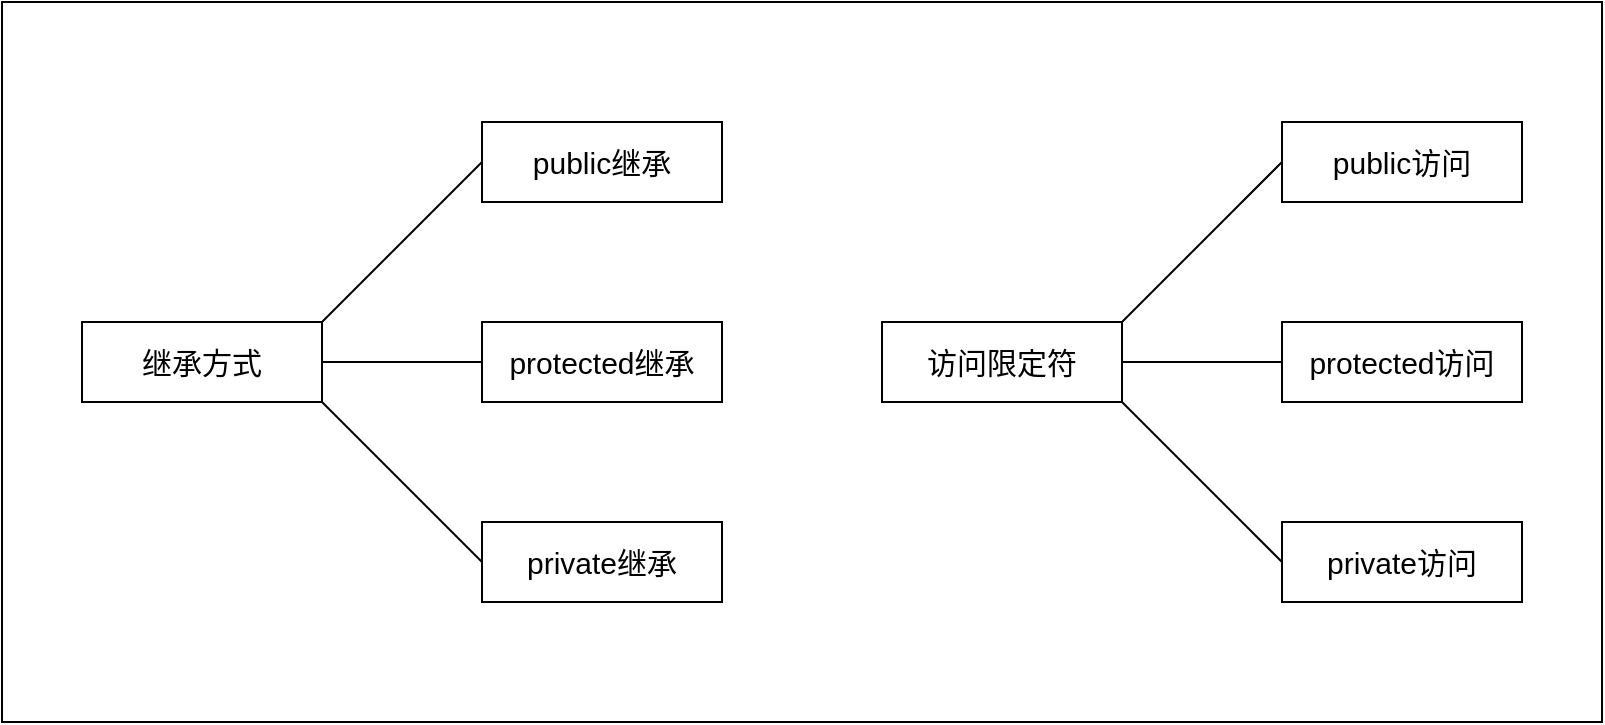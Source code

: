 <mxfile>
    <diagram id="K_aGO_mNULN1w6PpYHSM" name="第 1 页">
        <mxGraphModel dx="1172" dy="819" grid="1" gridSize="10" guides="1" tooltips="1" connect="1" arrows="1" fold="1" page="1" pageScale="1" pageWidth="1169" pageHeight="827" math="0" shadow="0">
            <root>
                <mxCell id="0"/>
                <mxCell id="1" parent="0"/>
                <mxCell id="16" value="" style="rounded=0;whiteSpace=wrap;html=1;" vertex="1" parent="1">
                    <mxGeometry x="40" y="40" width="800" height="360" as="geometry"/>
                </mxCell>
                <mxCell id="2" value="&lt;font style=&quot;font-size: 15px;&quot;&gt;继承方式&lt;/font&gt;" style="rounded=0;whiteSpace=wrap;html=1;" vertex="1" parent="1">
                    <mxGeometry x="80" y="200" width="120" height="40" as="geometry"/>
                </mxCell>
                <mxCell id="3" value="&lt;font style=&quot;font-size: 15px;&quot;&gt;public继承&lt;/font&gt;" style="rounded=0;whiteSpace=wrap;html=1;" vertex="1" parent="1">
                    <mxGeometry x="280" y="100" width="120" height="40" as="geometry"/>
                </mxCell>
                <mxCell id="4" value="&lt;font style=&quot;font-size: 15px;&quot;&gt;protected继承&lt;/font&gt;" style="rounded=0;whiteSpace=wrap;html=1;" vertex="1" parent="1">
                    <mxGeometry x="280" y="200" width="120" height="40" as="geometry"/>
                </mxCell>
                <mxCell id="5" value="&lt;font style=&quot;font-size: 15px;&quot;&gt;private继承&lt;/font&gt;" style="rounded=0;whiteSpace=wrap;html=1;" vertex="1" parent="1">
                    <mxGeometry x="280" y="300" width="120" height="40" as="geometry"/>
                </mxCell>
                <mxCell id="6" value="&lt;font style=&quot;font-size: 15px;&quot;&gt;访问限定符&lt;/font&gt;" style="rounded=0;whiteSpace=wrap;html=1;" vertex="1" parent="1">
                    <mxGeometry x="480" y="200" width="120" height="40" as="geometry"/>
                </mxCell>
                <mxCell id="7" value="&lt;font style=&quot;font-size: 15px;&quot;&gt;public访问&lt;/font&gt;" style="rounded=0;whiteSpace=wrap;html=1;" vertex="1" parent="1">
                    <mxGeometry x="680" y="100" width="120" height="40" as="geometry"/>
                </mxCell>
                <mxCell id="8" value="&lt;font style=&quot;font-size: 15px;&quot;&gt;protected访问&lt;/font&gt;" style="rounded=0;whiteSpace=wrap;html=1;" vertex="1" parent="1">
                    <mxGeometry x="680" y="200" width="120" height="40" as="geometry"/>
                </mxCell>
                <mxCell id="9" value="&lt;font style=&quot;font-size: 15px;&quot;&gt;private访问&lt;/font&gt;" style="rounded=0;whiteSpace=wrap;html=1;" vertex="1" parent="1">
                    <mxGeometry x="680" y="300" width="120" height="40" as="geometry"/>
                </mxCell>
                <mxCell id="10" value="" style="endArrow=none;html=1;entryX=1;entryY=0;entryDx=0;entryDy=0;exitX=0;exitY=0.5;exitDx=0;exitDy=0;" edge="1" parent="1" source="3" target="2">
                    <mxGeometry width="50" height="50" relative="1" as="geometry">
                        <mxPoint x="180" y="420" as="sourcePoint"/>
                        <mxPoint x="230" y="370" as="targetPoint"/>
                    </mxGeometry>
                </mxCell>
                <mxCell id="11" value="" style="endArrow=none;html=1;exitX=1;exitY=0.5;exitDx=0;exitDy=0;entryX=0;entryY=0.5;entryDx=0;entryDy=0;" edge="1" parent="1" source="2" target="4">
                    <mxGeometry width="50" height="50" relative="1" as="geometry">
                        <mxPoint x="200" y="410" as="sourcePoint"/>
                        <mxPoint x="250" y="440" as="targetPoint"/>
                    </mxGeometry>
                </mxCell>
                <mxCell id="12" value="" style="endArrow=none;html=1;exitX=1;exitY=1;exitDx=0;exitDy=0;entryX=0;entryY=0.5;entryDx=0;entryDy=0;" edge="1" parent="1" source="2" target="5">
                    <mxGeometry width="50" height="50" relative="1" as="geometry">
                        <mxPoint x="230" y="490" as="sourcePoint"/>
                        <mxPoint x="280" y="440" as="targetPoint"/>
                    </mxGeometry>
                </mxCell>
                <mxCell id="13" value="" style="endArrow=none;html=1;exitX=1;exitY=0.5;exitDx=0;exitDy=0;entryX=0;entryY=0.5;entryDx=0;entryDy=0;" edge="1" parent="1" source="6" target="8">
                    <mxGeometry width="50" height="50" relative="1" as="geometry">
                        <mxPoint x="560" y="400" as="sourcePoint"/>
                        <mxPoint x="610" y="350" as="targetPoint"/>
                    </mxGeometry>
                </mxCell>
                <mxCell id="14" value="" style="endArrow=none;html=1;entryX=0;entryY=0.5;entryDx=0;entryDy=0;exitX=1;exitY=0;exitDx=0;exitDy=0;" edge="1" parent="1" source="6" target="7">
                    <mxGeometry width="50" height="50" relative="1" as="geometry">
                        <mxPoint x="500" y="450" as="sourcePoint"/>
                        <mxPoint x="550" y="400" as="targetPoint"/>
                    </mxGeometry>
                </mxCell>
                <mxCell id="15" value="" style="endArrow=none;html=1;entryX=0;entryY=0.5;entryDx=0;entryDy=0;exitX=1;exitY=1;exitDx=0;exitDy=0;" edge="1" parent="1" source="6" target="9">
                    <mxGeometry width="50" height="50" relative="1" as="geometry">
                        <mxPoint x="550" y="400" as="sourcePoint"/>
                        <mxPoint x="600" y="350" as="targetPoint"/>
                    </mxGeometry>
                </mxCell>
            </root>
        </mxGraphModel>
    </diagram>
</mxfile>